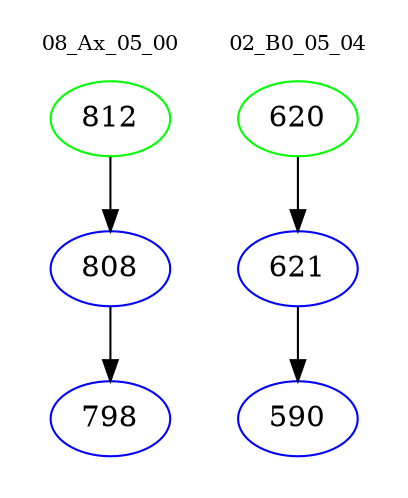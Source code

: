 digraph{
subgraph cluster_0 {
color = white
label = "08_Ax_05_00";
fontsize=10;
T0_812 [label="812", color="green"]
T0_812 -> T0_808 [color="black"]
T0_808 [label="808", color="blue"]
T0_808 -> T0_798 [color="black"]
T0_798 [label="798", color="blue"]
}
subgraph cluster_1 {
color = white
label = "02_B0_05_04";
fontsize=10;
T1_620 [label="620", color="green"]
T1_620 -> T1_621 [color="black"]
T1_621 [label="621", color="blue"]
T1_621 -> T1_590 [color="black"]
T1_590 [label="590", color="blue"]
}
}
